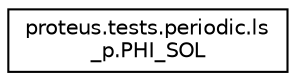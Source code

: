 digraph "Graphical Class Hierarchy"
{
 // LATEX_PDF_SIZE
  edge [fontname="Helvetica",fontsize="10",labelfontname="Helvetica",labelfontsize="10"];
  node [fontname="Helvetica",fontsize="10",shape=record];
  rankdir="LR";
  Node0 [label="proteus.tests.periodic.ls\l_p.PHI_SOL",height=0.2,width=0.4,color="black", fillcolor="white", style="filled",URL="$d3/d0e/classproteus_1_1tests_1_1periodic_1_1ls__p_1_1PHI__SOL.html",tooltip=" "];
}
